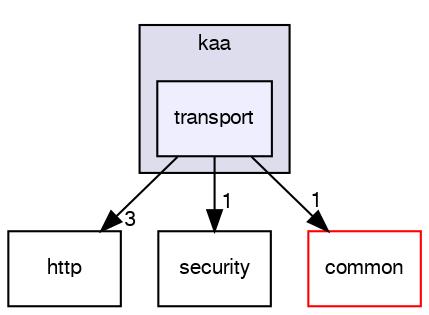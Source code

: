 digraph "/var/lib/jenkins/workspace/kaa_release_0_8_1/client/client-multi/client-cpp/kaa/transport" {
  bgcolor=transparent;
  compound=true
  node [ fontsize="10", fontname="FreeSans"];
  edge [ labelfontsize="10", labelfontname="FreeSans"];
  subgraph clusterdir_166362611a1dac7bcb60d7f160b543eb {
    graph [ bgcolor="#ddddee", pencolor="black", label="kaa" fontname="FreeSans", fontsize="10", URL="dir_166362611a1dac7bcb60d7f160b543eb.html"]
  dir_174009fed7d1335a6d062483af9a278a [shape=box, label="transport", style="filled", fillcolor="#eeeeff", pencolor="black", URL="dir_174009fed7d1335a6d062483af9a278a.html"];
  }
  dir_200da5f6feac63b2fe25c8eec84518a3 [shape=box label="http" URL="dir_200da5f6feac63b2fe25c8eec84518a3.html"];
  dir_464c57354be72e337ec695cd5d934b8e [shape=box label="security" URL="dir_464c57354be72e337ec695cd5d934b8e.html"];
  dir_b5935b01fd2603397d786939c20164be [shape=box label="common" color="red" URL="dir_b5935b01fd2603397d786939c20164be.html"];
  dir_174009fed7d1335a6d062483af9a278a->dir_200da5f6feac63b2fe25c8eec84518a3 [headlabel="3", labeldistance=1.5 headhref="dir_000033_000023.html"];
  dir_174009fed7d1335a6d062483af9a278a->dir_464c57354be72e337ec695cd5d934b8e [headlabel="1", labeldistance=1.5 headhref="dir_000033_000031.html"];
  dir_174009fed7d1335a6d062483af9a278a->dir_b5935b01fd2603397d786939c20164be [headlabel="1", labeldistance=1.5 headhref="dir_000033_000014.html"];
}
